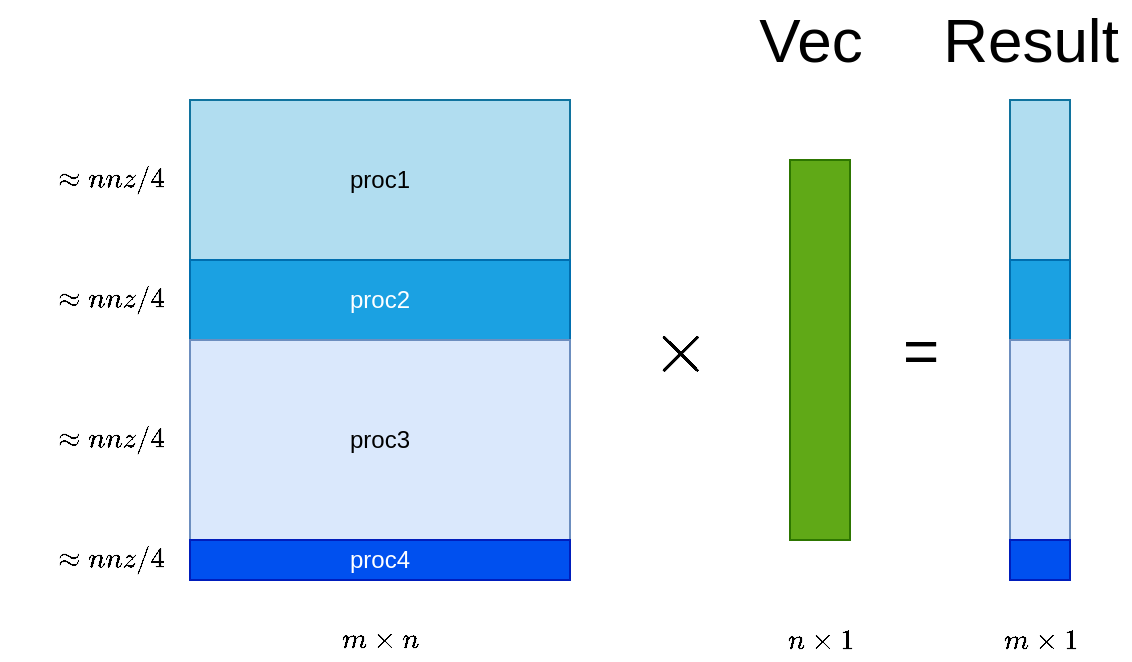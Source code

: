 <mxfile version="17.2.4" type="device"><diagram id="IDR16gVy_aHThs61FhOj" name="第 1 页"><mxGraphModel dx="1360" dy="878" grid="1" gridSize="10" guides="1" tooltips="1" connect="1" arrows="1" fold="1" page="1" pageScale="1" pageWidth="1169" pageHeight="827" math="1" shadow="0"><root><mxCell id="0"/><mxCell id="1" parent="0"/><mxCell id="pMAgWL76xrMk5gxvAKjR-16" value="=" style="text;html=1;align=center;verticalAlign=middle;resizable=0;points=[];autosize=1;strokeColor=none;fillColor=none;fontSize=31;" parent="1" vertex="1"><mxGeometry x="570" y="295" width="30" height="40" as="geometry"/></mxCell><mxCell id="pMAgWL76xrMk5gxvAKjR-15" value="$$\times$$" style="text;html=1;align=center;verticalAlign=middle;resizable=0;points=[];autosize=1;strokeColor=none;fillColor=none;fontSize=31;" parent="1" vertex="1"><mxGeometry x="380" y="295" width="170" height="40" as="geometry"/></mxCell><mxCell id="pMAgWL76xrMk5gxvAKjR-2" value="proc1" style="rounded=0;whiteSpace=wrap;html=1;fillColor=#b1ddf0;strokeColor=#10739e;" parent="1" vertex="1"><mxGeometry x="220" y="190" width="190" height="80" as="geometry"/></mxCell><mxCell id="pMAgWL76xrMk5gxvAKjR-3" value="proc2" style="rounded=0;whiteSpace=wrap;html=1;fillColor=#1ba1e2;fontColor=#ffffff;strokeColor=#006EAF;" parent="1" vertex="1"><mxGeometry x="220" y="270" width="190" height="40" as="geometry"/></mxCell><mxCell id="pMAgWL76xrMk5gxvAKjR-4" value="proc3" style="rounded=0;whiteSpace=wrap;html=1;fillColor=#dae8fc;strokeColor=#6c8ebf;" parent="1" vertex="1"><mxGeometry x="220" y="310" width="190" height="100" as="geometry"/></mxCell><mxCell id="pMAgWL76xrMk5gxvAKjR-6" value="" style="rounded=0;whiteSpace=wrap;html=1;fillColor=#60a917;rotation=90;strokeColor=#2D7600;fontColor=#ffffff;" parent="1" vertex="1"><mxGeometry x="440" y="300" width="190" height="30" as="geometry"/></mxCell><mxCell id="pMAgWL76xrMk5gxvAKjR-7" value="proc4" style="rounded=0;whiteSpace=wrap;html=1;fillColor=#0050ef;strokeColor=#001DBC;fontColor=#ffffff;" parent="1" vertex="1"><mxGeometry x="220" y="410" width="190" height="20" as="geometry"/></mxCell><mxCell id="pMAgWL76xrMk5gxvAKjR-8" value="$$m\times n$$" style="text;html=1;align=center;verticalAlign=middle;resizable=0;points=[];autosize=1;strokeColor=none;fillColor=none;" parent="1" vertex="1"><mxGeometry x="270" y="450" width="90" height="20" as="geometry"/></mxCell><mxCell id="pMAgWL76xrMk5gxvAKjR-9" value="$$n\times 1$$" style="text;html=1;align=center;verticalAlign=middle;resizable=0;points=[];autosize=1;strokeColor=none;fillColor=none;" parent="1" vertex="1"><mxGeometry x="490" y="450" width="90" height="20" as="geometry"/></mxCell><mxCell id="pMAgWL76xrMk5gxvAKjR-10" value="$$\approx nnz/4$$" style="text;html=1;align=center;verticalAlign=middle;resizable=0;points=[];autosize=1;strokeColor=none;fillColor=none;" parent="1" vertex="1"><mxGeometry x="125" y="220" width="110" height="20" as="geometry"/></mxCell><mxCell id="pMAgWL76xrMk5gxvAKjR-19" value="" style="whiteSpace=wrap;html=1;fontSize=31;fillColor=#b1ddf0;strokeColor=#10739e;" parent="1" vertex="1"><mxGeometry x="630" y="190" width="30" height="80" as="geometry"/></mxCell><mxCell id="pMAgWL76xrMk5gxvAKjR-21" value="" style="whiteSpace=wrap;html=1;fontSize=31;fillColor=#1ba1e2;fontColor=#ffffff;strokeColor=#006EAF;" parent="1" vertex="1"><mxGeometry x="630" y="270" width="30" height="40" as="geometry"/></mxCell><mxCell id="pMAgWL76xrMk5gxvAKjR-22" value="" style="whiteSpace=wrap;html=1;fontSize=31;fillColor=#dae8fc;strokeColor=#6c8ebf;" parent="1" vertex="1"><mxGeometry x="630" y="310" width="30" height="100" as="geometry"/></mxCell><mxCell id="pMAgWL76xrMk5gxvAKjR-24" value="" style="whiteSpace=wrap;html=1;fontSize=31;fillColor=#0050ef;fontColor=#ffffff;strokeColor=#001DBC;" parent="1" vertex="1"><mxGeometry x="630" y="410" width="30" height="20" as="geometry"/></mxCell><mxCell id="pMAgWL76xrMk5gxvAKjR-25" value="$$m\times 1$$" style="text;html=1;align=center;verticalAlign=middle;resizable=0;points=[];autosize=1;strokeColor=none;fillColor=none;" parent="1" vertex="1"><mxGeometry x="600" y="450" width="90" height="20" as="geometry"/></mxCell><mxCell id="pMAgWL76xrMk5gxvAKjR-26" value="Vec" style="text;html=1;align=center;verticalAlign=middle;resizable=0;points=[];autosize=1;strokeColor=none;fillColor=none;fontSize=31;" parent="1" vertex="1"><mxGeometry x="495" y="140" width="70" height="40" as="geometry"/></mxCell><mxCell id="pMAgWL76xrMk5gxvAKjR-27" value="Result" style="text;html=1;align=center;verticalAlign=middle;resizable=0;points=[];autosize=1;strokeColor=none;fillColor=none;fontSize=31;" parent="1" vertex="1"><mxGeometry x="590" y="140" width="100" height="40" as="geometry"/></mxCell><mxCell id="dpzSzVdumbShe-8TQZNo-1" value="$$\approx nnz/4$$" style="text;html=1;align=center;verticalAlign=middle;resizable=0;points=[];autosize=1;strokeColor=none;fillColor=none;" vertex="1" parent="1"><mxGeometry x="125" y="280" width="110" height="20" as="geometry"/></mxCell><mxCell id="dpzSzVdumbShe-8TQZNo-2" value="$$\approx nnz/4$$" style="text;html=1;align=center;verticalAlign=middle;resizable=0;points=[];autosize=1;strokeColor=none;fillColor=none;" vertex="1" parent="1"><mxGeometry x="125" y="350" width="110" height="20" as="geometry"/></mxCell><mxCell id="dpzSzVdumbShe-8TQZNo-3" value="$$\approx nnz/4$$" style="text;html=1;align=center;verticalAlign=middle;resizable=0;points=[];autosize=1;strokeColor=none;fillColor=none;" vertex="1" parent="1"><mxGeometry x="125" y="410" width="110" height="20" as="geometry"/></mxCell></root></mxGraphModel></diagram></mxfile>